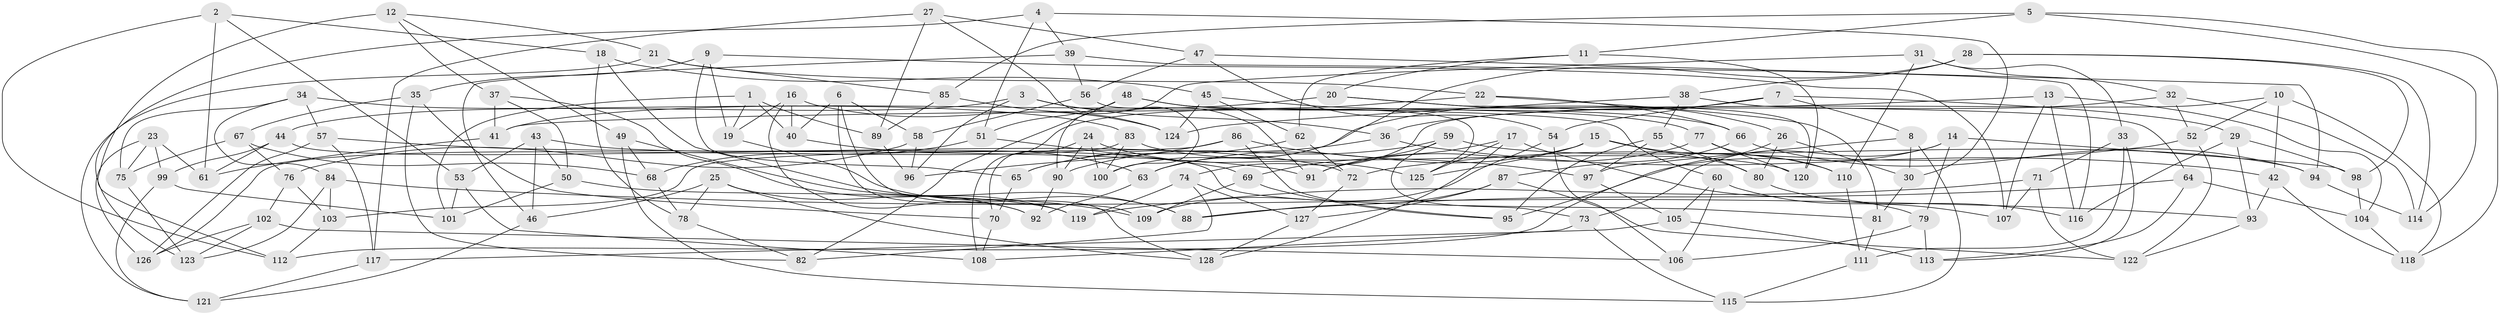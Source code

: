 // Generated by graph-tools (version 1.1) at 2025/16/03/09/25 04:16:12]
// undirected, 128 vertices, 256 edges
graph export_dot {
graph [start="1"]
  node [color=gray90,style=filled];
  1;
  2;
  3;
  4;
  5;
  6;
  7;
  8;
  9;
  10;
  11;
  12;
  13;
  14;
  15;
  16;
  17;
  18;
  19;
  20;
  21;
  22;
  23;
  24;
  25;
  26;
  27;
  28;
  29;
  30;
  31;
  32;
  33;
  34;
  35;
  36;
  37;
  38;
  39;
  40;
  41;
  42;
  43;
  44;
  45;
  46;
  47;
  48;
  49;
  50;
  51;
  52;
  53;
  54;
  55;
  56;
  57;
  58;
  59;
  60;
  61;
  62;
  63;
  64;
  65;
  66;
  67;
  68;
  69;
  70;
  71;
  72;
  73;
  74;
  75;
  76;
  77;
  78;
  79;
  80;
  81;
  82;
  83;
  84;
  85;
  86;
  87;
  88;
  89;
  90;
  91;
  92;
  93;
  94;
  95;
  96;
  97;
  98;
  99;
  100;
  101;
  102;
  103;
  104;
  105;
  106;
  107;
  108;
  109;
  110;
  111;
  112;
  113;
  114;
  115;
  116;
  117;
  118;
  119;
  120;
  121;
  122;
  123;
  124;
  125;
  126;
  127;
  128;
  1 -- 89;
  1 -- 19;
  1 -- 40;
  1 -- 101;
  2 -- 112;
  2 -- 18;
  2 -- 61;
  2 -- 53;
  3 -- 91;
  3 -- 44;
  3 -- 36;
  3 -- 96;
  4 -- 30;
  4 -- 39;
  4 -- 123;
  4 -- 51;
  5 -- 118;
  5 -- 114;
  5 -- 11;
  5 -- 85;
  6 -- 58;
  6 -- 40;
  6 -- 128;
  6 -- 109;
  7 -- 8;
  7 -- 29;
  7 -- 100;
  7 -- 54;
  8 -- 30;
  8 -- 97;
  8 -- 115;
  9 -- 19;
  9 -- 65;
  9 -- 107;
  9 -- 35;
  10 -- 52;
  10 -- 118;
  10 -- 42;
  10 -- 74;
  11 -- 20;
  11 -- 62;
  11 -- 120;
  12 -- 37;
  12 -- 49;
  12 -- 112;
  12 -- 21;
  13 -- 107;
  13 -- 116;
  13 -- 41;
  13 -- 104;
  14 -- 98;
  14 -- 79;
  14 -- 73;
  14 -- 95;
  15 -- 125;
  15 -- 63;
  15 -- 80;
  15 -- 110;
  16 -- 40;
  16 -- 92;
  16 -- 124;
  16 -- 19;
  17 -- 79;
  17 -- 128;
  17 -- 125;
  17 -- 91;
  18 -- 109;
  18 -- 45;
  18 -- 78;
  19 -- 88;
  20 -- 120;
  20 -- 41;
  20 -- 26;
  21 -- 22;
  21 -- 121;
  21 -- 85;
  22 -- 108;
  22 -- 81;
  22 -- 66;
  23 -- 75;
  23 -- 126;
  23 -- 99;
  23 -- 61;
  24 -- 100;
  24 -- 70;
  24 -- 90;
  24 -- 125;
  25 -- 128;
  25 -- 78;
  25 -- 92;
  25 -- 46;
  26 -- 30;
  26 -- 112;
  26 -- 80;
  27 -- 117;
  27 -- 47;
  27 -- 100;
  27 -- 89;
  28 -- 63;
  28 -- 98;
  28 -- 38;
  28 -- 114;
  29 -- 98;
  29 -- 93;
  29 -- 116;
  30 -- 81;
  31 -- 90;
  31 -- 110;
  31 -- 32;
  31 -- 33;
  32 -- 52;
  32 -- 36;
  32 -- 114;
  33 -- 71;
  33 -- 111;
  33 -- 113;
  34 -- 57;
  34 -- 75;
  34 -- 84;
  34 -- 83;
  35 -- 82;
  35 -- 70;
  35 -- 67;
  36 -- 42;
  36 -- 65;
  37 -- 119;
  37 -- 50;
  37 -- 41;
  38 -- 55;
  38 -- 64;
  38 -- 124;
  39 -- 116;
  39 -- 46;
  39 -- 56;
  40 -- 63;
  41 -- 61;
  42 -- 93;
  42 -- 118;
  43 -- 50;
  43 -- 46;
  43 -- 53;
  43 -- 72;
  44 -- 81;
  44 -- 61;
  44 -- 99;
  45 -- 77;
  45 -- 124;
  45 -- 62;
  46 -- 121;
  47 -- 94;
  47 -- 56;
  47 -- 54;
  48 -- 51;
  48 -- 82;
  48 -- 66;
  48 -- 60;
  49 -- 68;
  49 -- 115;
  49 -- 88;
  50 -- 119;
  50 -- 101;
  51 -- 68;
  51 -- 69;
  52 -- 122;
  52 -- 72;
  53 -- 101;
  53 -- 108;
  54 -- 106;
  54 -- 109;
  55 -- 97;
  55 -- 80;
  55 -- 95;
  56 -- 125;
  56 -- 58;
  57 -- 117;
  57 -- 91;
  57 -- 126;
  58 -- 76;
  58 -- 96;
  59 -- 94;
  59 -- 90;
  59 -- 69;
  59 -- 73;
  60 -- 107;
  60 -- 106;
  60 -- 105;
  62 -- 72;
  62 -- 65;
  63 -- 92;
  64 -- 104;
  64 -- 88;
  64 -- 113;
  65 -- 70;
  66 -- 94;
  66 -- 87;
  67 -- 75;
  67 -- 76;
  67 -- 68;
  68 -- 78;
  69 -- 109;
  69 -- 95;
  70 -- 108;
  71 -- 119;
  71 -- 122;
  71 -- 107;
  72 -- 127;
  73 -- 108;
  73 -- 115;
  74 -- 82;
  74 -- 119;
  74 -- 127;
  75 -- 123;
  76 -- 103;
  76 -- 102;
  77 -- 120;
  77 -- 110;
  77 -- 91;
  78 -- 82;
  79 -- 113;
  79 -- 106;
  80 -- 116;
  81 -- 111;
  83 -- 100;
  83 -- 120;
  83 -- 126;
  84 -- 93;
  84 -- 103;
  84 -- 123;
  85 -- 124;
  85 -- 89;
  86 -- 95;
  86 -- 103;
  86 -- 96;
  86 -- 97;
  87 -- 127;
  87 -- 88;
  87 -- 122;
  89 -- 96;
  90 -- 92;
  93 -- 122;
  94 -- 114;
  97 -- 105;
  98 -- 104;
  99 -- 101;
  99 -- 121;
  102 -- 106;
  102 -- 123;
  102 -- 126;
  103 -- 112;
  104 -- 118;
  105 -- 117;
  105 -- 113;
  110 -- 111;
  111 -- 115;
  117 -- 121;
  127 -- 128;
}
